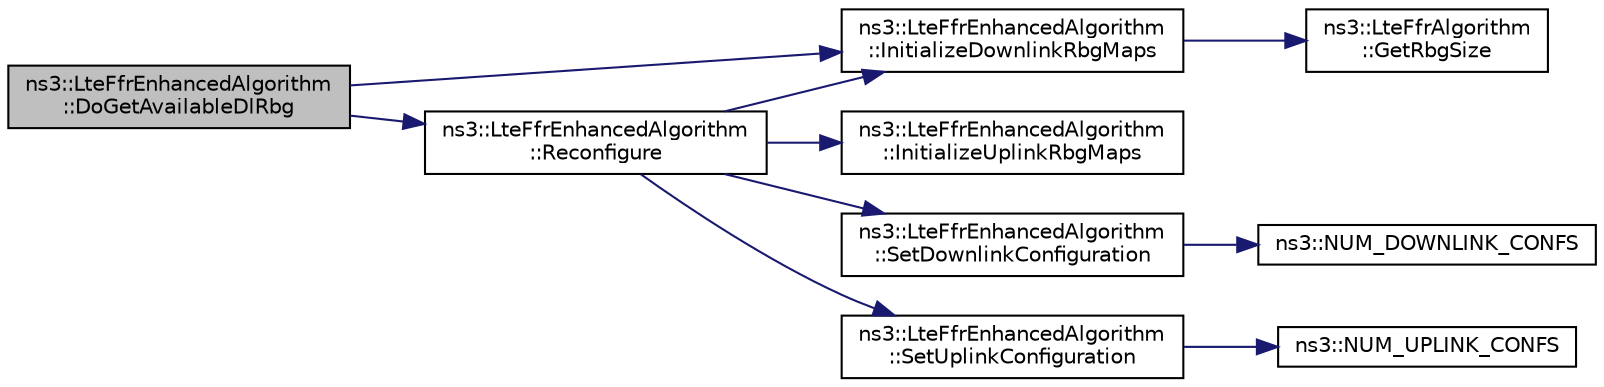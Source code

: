 digraph "ns3::LteFfrEnhancedAlgorithm::DoGetAvailableDlRbg"
{
 // LATEX_PDF_SIZE
  edge [fontname="Helvetica",fontsize="10",labelfontname="Helvetica",labelfontsize="10"];
  node [fontname="Helvetica",fontsize="10",shape=record];
  rankdir="LR";
  Node1 [label="ns3::LteFfrEnhancedAlgorithm\l::DoGetAvailableDlRbg",height=0.2,width=0.4,color="black", fillcolor="grey75", style="filled", fontcolor="black",tooltip="Implementation of LteFfrSapProvider::GetAvailableDlRbg."];
  Node1 -> Node2 [color="midnightblue",fontsize="10",style="solid",fontname="Helvetica"];
  Node2 [label="ns3::LteFfrEnhancedAlgorithm\l::InitializeDownlinkRbgMaps",height=0.2,width=0.4,color="black", fillcolor="white", style="filled",URL="$classns3_1_1_lte_ffr_enhanced_algorithm.html#a379506a432a4414a394622bca49f4293",tooltip="Initialize downlink RBG maps."];
  Node2 -> Node3 [color="midnightblue",fontsize="10",style="solid",fontname="Helvetica"];
  Node3 [label="ns3::LteFfrAlgorithm\l::GetRbgSize",height=0.2,width=0.4,color="black", fillcolor="white", style="filled",URL="$classns3_1_1_lte_ffr_algorithm.html#a63ff51a7ceaa4a5274ed420df52b330d",tooltip="Get RBG size for DL Bandwidth according to table 7.1.6.1-1 of 36.213."];
  Node1 -> Node4 [color="midnightblue",fontsize="10",style="solid",fontname="Helvetica"];
  Node4 [label="ns3::LteFfrEnhancedAlgorithm\l::Reconfigure",height=0.2,width=0.4,color="black", fillcolor="white", style="filled",URL="$classns3_1_1_lte_ffr_enhanced_algorithm.html#aa0e7e7915a6372a12a16ac7b3da80d2c",tooltip="Automatic FR reconfiguration."];
  Node4 -> Node2 [color="midnightblue",fontsize="10",style="solid",fontname="Helvetica"];
  Node4 -> Node5 [color="midnightblue",fontsize="10",style="solid",fontname="Helvetica"];
  Node5 [label="ns3::LteFfrEnhancedAlgorithm\l::InitializeUplinkRbgMaps",height=0.2,width=0.4,color="black", fillcolor="white", style="filled",URL="$classns3_1_1_lte_ffr_enhanced_algorithm.html#ae0a8e76f10168c1cfc550c541097282e",tooltip="Initialize uplink RBG maps."];
  Node4 -> Node6 [color="midnightblue",fontsize="10",style="solid",fontname="Helvetica"];
  Node6 [label="ns3::LteFfrEnhancedAlgorithm\l::SetDownlinkConfiguration",height=0.2,width=0.4,color="black", fillcolor="white", style="filled",URL="$classns3_1_1_lte_ffr_enhanced_algorithm.html#a31acc239f3b310e791d132db29ff2c80",tooltip="Set downlink configuration."];
  Node6 -> Node7 [color="midnightblue",fontsize="10",style="solid",fontname="Helvetica"];
  Node7 [label="ns3::NUM_DOWNLINK_CONFS",height=0.2,width=0.4,color="black", fillcolor="white", style="filled",URL="$namespacens3.html#a417f8ac741bc7d3d00afe1cc14a59faf",tooltip=" "];
  Node4 -> Node8 [color="midnightblue",fontsize="10",style="solid",fontname="Helvetica"];
  Node8 [label="ns3::LteFfrEnhancedAlgorithm\l::SetUplinkConfiguration",height=0.2,width=0.4,color="black", fillcolor="white", style="filled",URL="$classns3_1_1_lte_ffr_enhanced_algorithm.html#ab4cc6a7d1d40a45058ccafe95a81a15c",tooltip="Set uplink configuration."];
  Node8 -> Node9 [color="midnightblue",fontsize="10",style="solid",fontname="Helvetica"];
  Node9 [label="ns3::NUM_UPLINK_CONFS",height=0.2,width=0.4,color="black", fillcolor="white", style="filled",URL="$namespacens3.html#a5dc0a36a47c74fa76aa6f2db243f9478",tooltip=" "];
}
